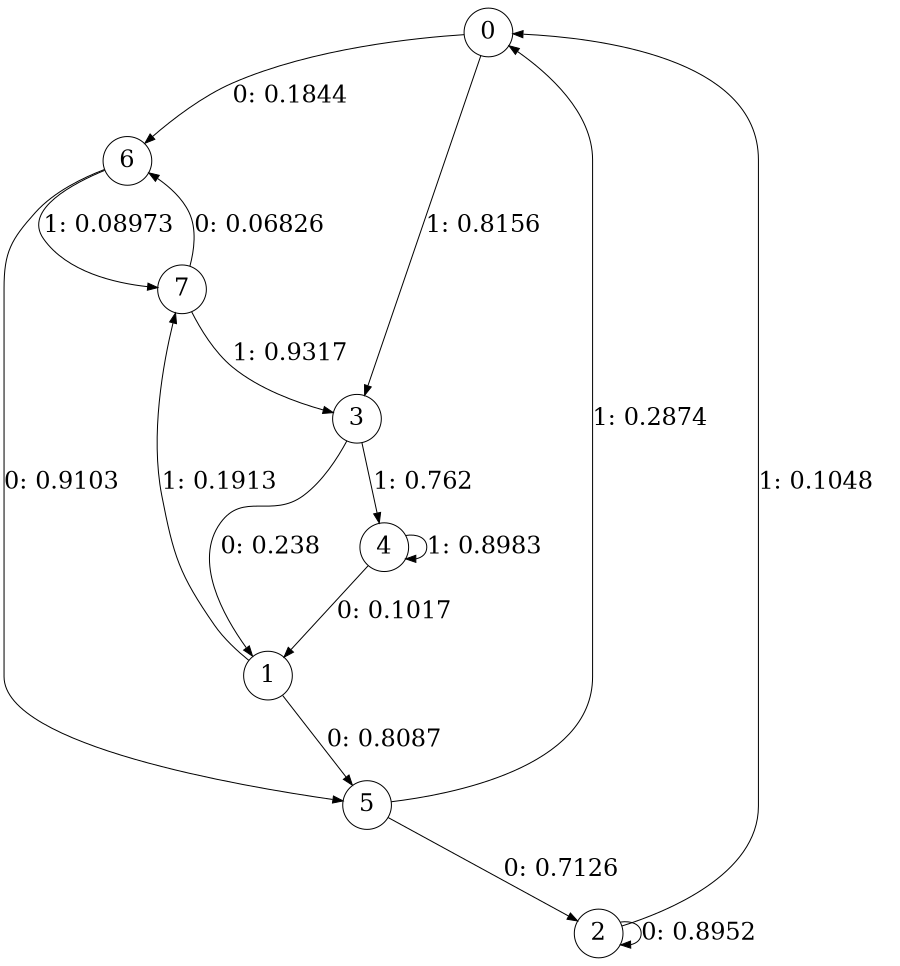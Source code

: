 digraph "ch6randomL3" {
size = "6,8.5";
ratio = "fill";
node [shape = circle];
node [fontsize = 24];
edge [fontsize = 24];
0 -> 6 [label = "0: 0.1844   "];
0 -> 3 [label = "1: 0.8156   "];
1 -> 5 [label = "0: 0.8087   "];
1 -> 7 [label = "1: 0.1913   "];
2 -> 2 [label = "0: 0.8952   "];
2 -> 0 [label = "1: 0.1048   "];
3 -> 1 [label = "0: 0.238    "];
3 -> 4 [label = "1: 0.762    "];
4 -> 1 [label = "0: 0.1017   "];
4 -> 4 [label = "1: 0.8983   "];
5 -> 2 [label = "0: 0.7126   "];
5 -> 0 [label = "1: 0.2874   "];
6 -> 5 [label = "0: 0.9103   "];
6 -> 7 [label = "1: 0.08973  "];
7 -> 6 [label = "0: 0.06826  "];
7 -> 3 [label = "1: 0.9317   "];
}